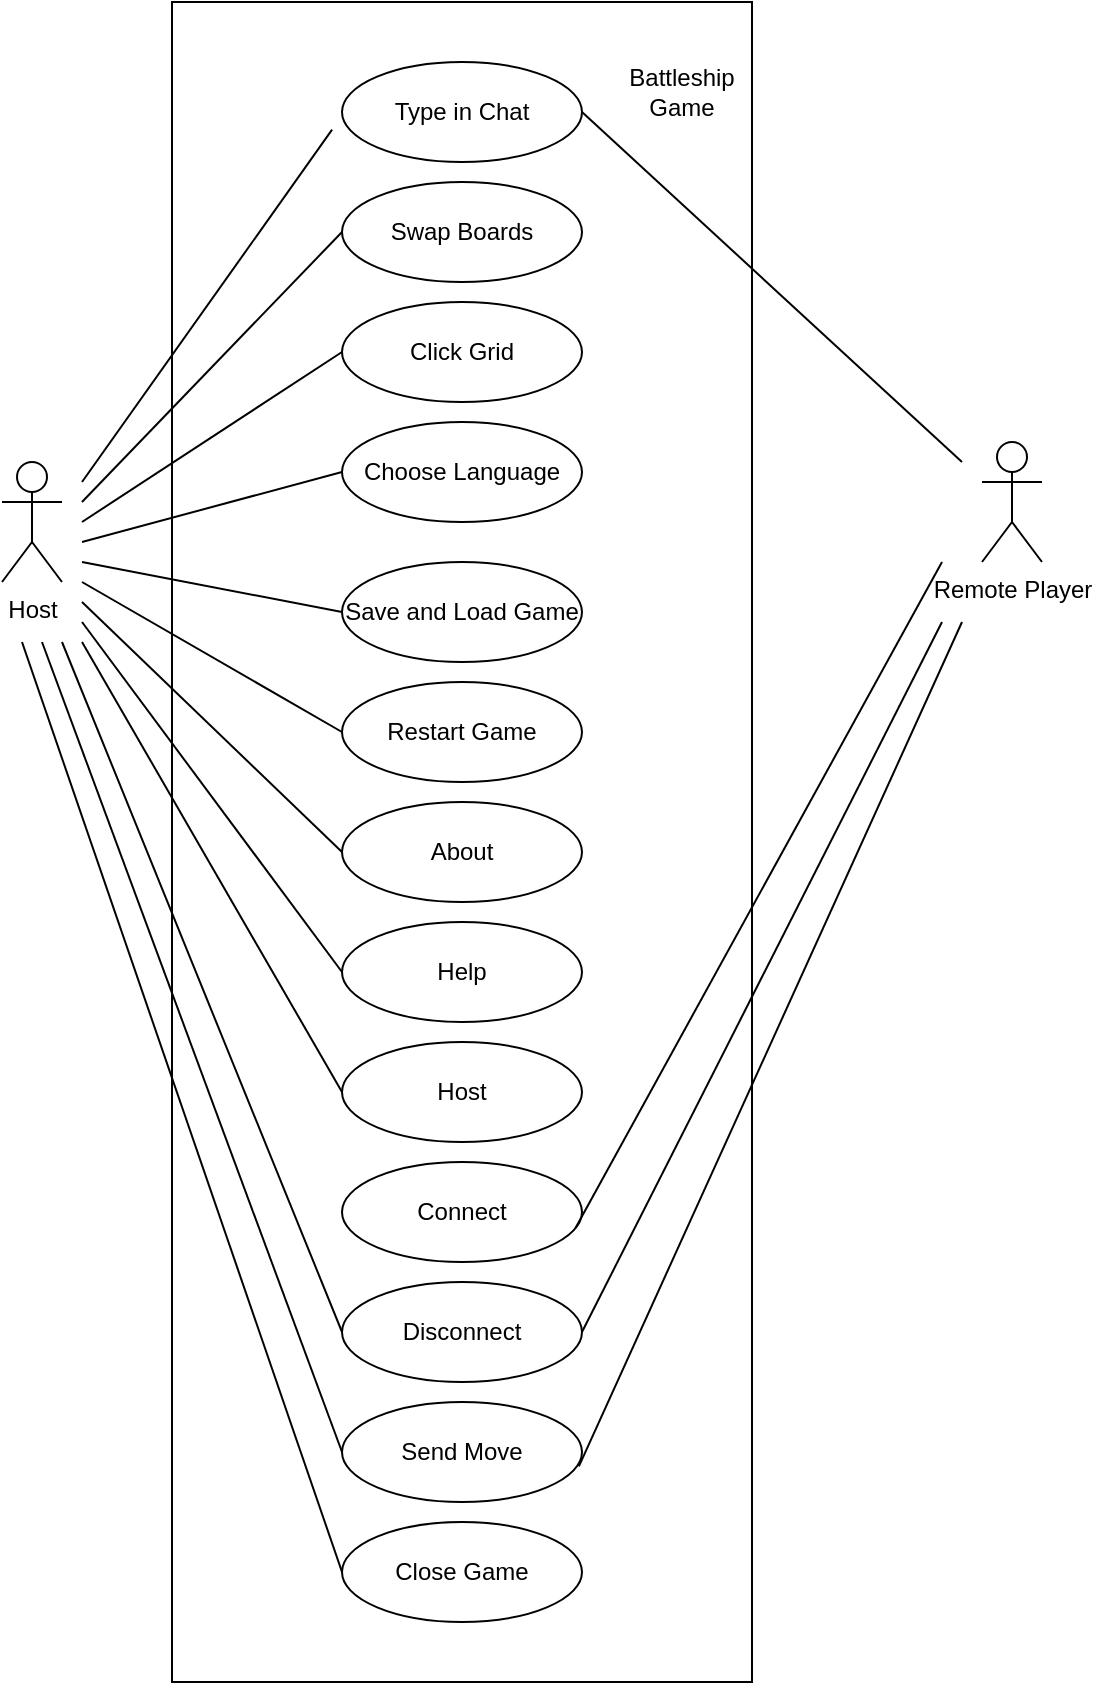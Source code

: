 <mxfile version="20.8.10" type="device"><diagram name="Page-1" id="Vy-JDepQXS-ydYq_nahz"><mxGraphModel dx="1036" dy="614" grid="1" gridSize="10" guides="1" tooltips="1" connect="1" arrows="1" fold="1" page="1" pageScale="1" pageWidth="850" pageHeight="1100" math="0" shadow="0"><root><mxCell id="0"/><mxCell id="1" parent="0"/><mxCell id="yoFaNvsUS5nG0iM7o5xn-1" value="Host&lt;br&gt;" style="shape=umlActor;verticalLabelPosition=bottom;verticalAlign=top;html=1;outlineConnect=0;" parent="1" vertex="1"><mxGeometry x="30" y="280" width="30" height="60" as="geometry"/></mxCell><mxCell id="yoFaNvsUS5nG0iM7o5xn-2" value="" style="rounded=0;whiteSpace=wrap;html=1;" parent="1" vertex="1"><mxGeometry x="115" y="50" width="290" height="840" as="geometry"/></mxCell><mxCell id="yoFaNvsUS5nG0iM7o5xn-3" value="Click Grid" style="ellipse;whiteSpace=wrap;html=1;" parent="1" vertex="1"><mxGeometry x="200" y="200" width="120" height="50" as="geometry"/></mxCell><mxCell id="yoFaNvsUS5nG0iM7o5xn-4" value="Type in Chat" style="ellipse;whiteSpace=wrap;html=1;" parent="1" vertex="1"><mxGeometry x="200" y="80" width="120" height="50" as="geometry"/></mxCell><mxCell id="yoFaNvsUS5nG0iM7o5xn-5" value="Swap Boards" style="ellipse;whiteSpace=wrap;html=1;" parent="1" vertex="1"><mxGeometry x="200" y="140" width="120" height="50" as="geometry"/></mxCell><mxCell id="yoFaNvsUS5nG0iM7o5xn-6" value="Choose Language" style="ellipse;whiteSpace=wrap;html=1;" parent="1" vertex="1"><mxGeometry x="200" y="260" width="120" height="50" as="geometry"/></mxCell><mxCell id="yoFaNvsUS5nG0iM7o5xn-7" value="Save and Load Game" style="ellipse;whiteSpace=wrap;html=1;" parent="1" vertex="1"><mxGeometry x="200" y="330" width="120" height="50" as="geometry"/></mxCell><mxCell id="yoFaNvsUS5nG0iM7o5xn-8" value="Restart Game" style="ellipse;whiteSpace=wrap;html=1;" parent="1" vertex="1"><mxGeometry x="200" y="390" width="120" height="50" as="geometry"/></mxCell><mxCell id="yoFaNvsUS5nG0iM7o5xn-9" value="About" style="ellipse;whiteSpace=wrap;html=1;" parent="1" vertex="1"><mxGeometry x="200" y="450" width="120" height="50" as="geometry"/></mxCell><mxCell id="yoFaNvsUS5nG0iM7o5xn-10" value="Help" style="ellipse;whiteSpace=wrap;html=1;" parent="1" vertex="1"><mxGeometry x="200" y="510" width="120" height="50" as="geometry"/></mxCell><mxCell id="yoFaNvsUS5nG0iM7o5xn-11" value="Host" style="ellipse;whiteSpace=wrap;html=1;" parent="1" vertex="1"><mxGeometry x="200" y="570" width="120" height="50" as="geometry"/></mxCell><mxCell id="yoFaNvsUS5nG0iM7o5xn-13" value="Battleship Game" style="text;html=1;strokeColor=none;fillColor=none;align=center;verticalAlign=middle;whiteSpace=wrap;rounded=0;" parent="1" vertex="1"><mxGeometry x="340" y="80" width="60" height="30" as="geometry"/></mxCell><mxCell id="yoFaNvsUS5nG0iM7o5xn-15" value="Close Game" style="ellipse;whiteSpace=wrap;html=1;" parent="1" vertex="1"><mxGeometry x="200" y="810" width="120" height="50" as="geometry"/></mxCell><mxCell id="yoFaNvsUS5nG0iM7o5xn-16" value="" style="endArrow=none;html=1;rounded=0;entryX=0.276;entryY=0.076;entryDx=0;entryDy=0;entryPerimeter=0;" parent="1" target="yoFaNvsUS5nG0iM7o5xn-2" edge="1"><mxGeometry width="50" height="50" relative="1" as="geometry"><mxPoint x="70" y="290" as="sourcePoint"/><mxPoint x="120" y="240" as="targetPoint"/></mxGeometry></mxCell><mxCell id="yoFaNvsUS5nG0iM7o5xn-17" value="" style="endArrow=none;html=1;rounded=0;entryX=0;entryY=0.5;entryDx=0;entryDy=0;" parent="1" target="yoFaNvsUS5nG0iM7o5xn-5" edge="1"><mxGeometry width="50" height="50" relative="1" as="geometry"><mxPoint x="70" y="300" as="sourcePoint"/><mxPoint x="470" y="290" as="targetPoint"/></mxGeometry></mxCell><mxCell id="yoFaNvsUS5nG0iM7o5xn-18" value="" style="endArrow=none;html=1;rounded=0;entryX=0;entryY=0.5;entryDx=0;entryDy=0;" parent="1" target="yoFaNvsUS5nG0iM7o5xn-3" edge="1"><mxGeometry width="50" height="50" relative="1" as="geometry"><mxPoint x="70" y="310" as="sourcePoint"/><mxPoint x="470" y="290" as="targetPoint"/></mxGeometry></mxCell><mxCell id="yoFaNvsUS5nG0iM7o5xn-19" value="" style="endArrow=none;html=1;rounded=0;entryX=0;entryY=0.5;entryDx=0;entryDy=0;" parent="1" target="yoFaNvsUS5nG0iM7o5xn-6" edge="1"><mxGeometry width="50" height="50" relative="1" as="geometry"><mxPoint x="70" y="320" as="sourcePoint"/><mxPoint x="470" y="290" as="targetPoint"/></mxGeometry></mxCell><mxCell id="yoFaNvsUS5nG0iM7o5xn-20" value="" style="endArrow=none;html=1;rounded=0;entryX=0;entryY=0.5;entryDx=0;entryDy=0;" parent="1" target="yoFaNvsUS5nG0iM7o5xn-7" edge="1"><mxGeometry width="50" height="50" relative="1" as="geometry"><mxPoint x="70" y="330" as="sourcePoint"/><mxPoint x="470" y="290" as="targetPoint"/></mxGeometry></mxCell><mxCell id="yoFaNvsUS5nG0iM7o5xn-21" value="" style="endArrow=none;html=1;rounded=0;entryX=0;entryY=0.5;entryDx=0;entryDy=0;" parent="1" target="yoFaNvsUS5nG0iM7o5xn-8" edge="1"><mxGeometry width="50" height="50" relative="1" as="geometry"><mxPoint x="70" y="340" as="sourcePoint"/><mxPoint x="470" y="290" as="targetPoint"/></mxGeometry></mxCell><mxCell id="yoFaNvsUS5nG0iM7o5xn-22" value="" style="endArrow=none;html=1;rounded=0;entryX=0;entryY=0.5;entryDx=0;entryDy=0;" parent="1" target="yoFaNvsUS5nG0iM7o5xn-9" edge="1"><mxGeometry width="50" height="50" relative="1" as="geometry"><mxPoint x="70" y="350" as="sourcePoint"/><mxPoint x="470" y="290" as="targetPoint"/></mxGeometry></mxCell><mxCell id="yoFaNvsUS5nG0iM7o5xn-23" value="" style="endArrow=none;html=1;rounded=0;entryX=0;entryY=0.5;entryDx=0;entryDy=0;" parent="1" target="yoFaNvsUS5nG0iM7o5xn-10" edge="1"><mxGeometry width="50" height="50" relative="1" as="geometry"><mxPoint x="70" y="360" as="sourcePoint"/><mxPoint x="470" y="290" as="targetPoint"/></mxGeometry></mxCell><mxCell id="yoFaNvsUS5nG0iM7o5xn-24" value="" style="endArrow=none;html=1;rounded=0;entryX=0;entryY=0.5;entryDx=0;entryDy=0;" parent="1" target="yoFaNvsUS5nG0iM7o5xn-11" edge="1"><mxGeometry width="50" height="50" relative="1" as="geometry"><mxPoint x="70" y="370" as="sourcePoint"/><mxPoint x="470" y="370" as="targetPoint"/></mxGeometry></mxCell><mxCell id="yoFaNvsUS5nG0iM7o5xn-25" value="" style="endArrow=none;html=1;rounded=0;entryX=0;entryY=0.5;entryDx=0;entryDy=0;" parent="1" target="yoFaNvsUS5nG0iM7o5xn-15" edge="1"><mxGeometry width="50" height="50" relative="1" as="geometry"><mxPoint x="40" y="370" as="sourcePoint"/><mxPoint x="470" y="370" as="targetPoint"/></mxGeometry></mxCell><mxCell id="FcrR6K9164wsuIV6RnWY-1" value="Remote Player&lt;br&gt;" style="shape=umlActor;verticalLabelPosition=bottom;verticalAlign=top;html=1;outlineConnect=0;" vertex="1" parent="1"><mxGeometry x="520" y="270" width="30" height="60" as="geometry"/></mxCell><mxCell id="FcrR6K9164wsuIV6RnWY-4" value="Connect" style="ellipse;whiteSpace=wrap;html=1;" vertex="1" parent="1"><mxGeometry x="200" y="630" width="120" height="50" as="geometry"/></mxCell><mxCell id="FcrR6K9164wsuIV6RnWY-5" value="Disconnect" style="ellipse;whiteSpace=wrap;html=1;" vertex="1" parent="1"><mxGeometry x="200" y="690" width="120" height="50" as="geometry"/></mxCell><mxCell id="FcrR6K9164wsuIV6RnWY-6" value="" style="endArrow=none;html=1;rounded=0;exitX=0;exitY=0.5;exitDx=0;exitDy=0;" edge="1" parent="1" source="FcrR6K9164wsuIV6RnWY-5"><mxGeometry width="50" height="50" relative="1" as="geometry"><mxPoint x="400" y="610" as="sourcePoint"/><mxPoint x="60" y="370" as="targetPoint"/></mxGeometry></mxCell><mxCell id="FcrR6K9164wsuIV6RnWY-7" value="" style="endArrow=none;html=1;rounded=0;exitX=1;exitY=0.5;exitDx=0;exitDy=0;" edge="1" parent="1" source="yoFaNvsUS5nG0iM7o5xn-4"><mxGeometry width="50" height="50" relative="1" as="geometry"><mxPoint x="400" y="390" as="sourcePoint"/><mxPoint x="510" y="280" as="targetPoint"/></mxGeometry></mxCell><mxCell id="FcrR6K9164wsuIV6RnWY-8" value="" style="endArrow=none;html=1;rounded=0;exitX=0.973;exitY=0.66;exitDx=0;exitDy=0;exitPerimeter=0;" edge="1" parent="1" source="FcrR6K9164wsuIV6RnWY-4"><mxGeometry width="50" height="50" relative="1" as="geometry"><mxPoint x="400" y="420" as="sourcePoint"/><mxPoint x="500" y="330" as="targetPoint"/></mxGeometry></mxCell><mxCell id="FcrR6K9164wsuIV6RnWY-9" value="" style="endArrow=none;html=1;rounded=0;exitX=1;exitY=0.5;exitDx=0;exitDy=0;" edge="1" parent="1" source="FcrR6K9164wsuIV6RnWY-5"><mxGeometry width="50" height="50" relative="1" as="geometry"><mxPoint x="400" y="520" as="sourcePoint"/><mxPoint x="500" y="360" as="targetPoint"/></mxGeometry></mxCell><mxCell id="FcrR6K9164wsuIV6RnWY-10" value="Send Move" style="ellipse;whiteSpace=wrap;html=1;" vertex="1" parent="1"><mxGeometry x="200" y="750" width="120" height="50" as="geometry"/></mxCell><mxCell id="FcrR6K9164wsuIV6RnWY-11" value="" style="endArrow=none;html=1;rounded=0;exitX=0.987;exitY=0.644;exitDx=0;exitDy=0;exitPerimeter=0;" edge="1" parent="1" source="FcrR6K9164wsuIV6RnWY-10"><mxGeometry width="50" height="50" relative="1" as="geometry"><mxPoint x="380" y="550" as="sourcePoint"/><mxPoint x="510" y="360" as="targetPoint"/></mxGeometry></mxCell><mxCell id="FcrR6K9164wsuIV6RnWY-12" value="" style="endArrow=none;html=1;rounded=0;exitX=0;exitY=0.5;exitDx=0;exitDy=0;" edge="1" parent="1" source="FcrR6K9164wsuIV6RnWY-10"><mxGeometry width="50" height="50" relative="1" as="geometry"><mxPoint x="380" y="550" as="sourcePoint"/><mxPoint x="50" y="370" as="targetPoint"/></mxGeometry></mxCell></root></mxGraphModel></diagram></mxfile>